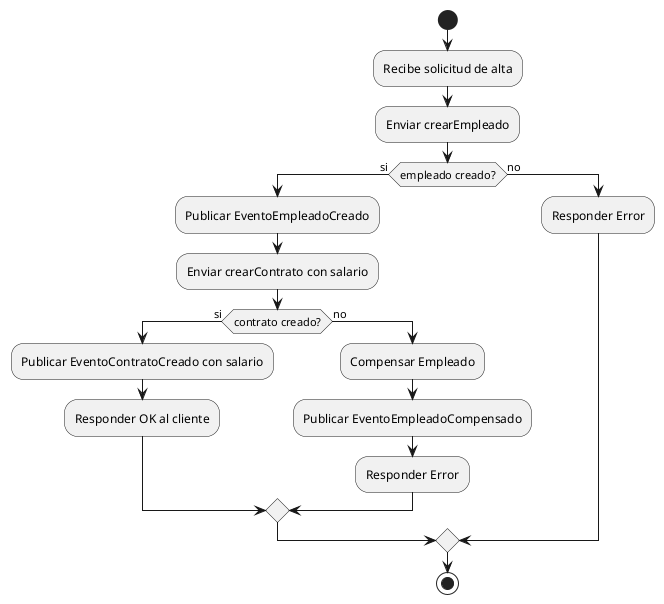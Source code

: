 @startuml
' Actividad general para el proceso SAGA de Alta de Empleado y Contrato
start
:Recibe solicitud de alta;
:Enviar crearEmpleado;
if (empleado creado?) then (si)
  :Publicar EventoEmpleadoCreado;
  :Enviar crearContrato con salario;
  if (contrato creado?) then (si)
    :Publicar EventoContratoCreado con salario;
    :Responder OK al cliente;
  else (no)
    :Compensar Empleado;
    :Publicar EventoEmpleadoCompensado;
    :Responder Error;
  endif
else (no)
  :Responder Error;
endif
stop
@enduml
